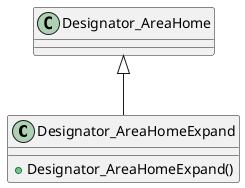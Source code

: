 @startuml
class Designator_AreaHomeExpand {
    + Designator_AreaHomeExpand()
}
Designator_AreaHome <|-- Designator_AreaHomeExpand
@enduml
